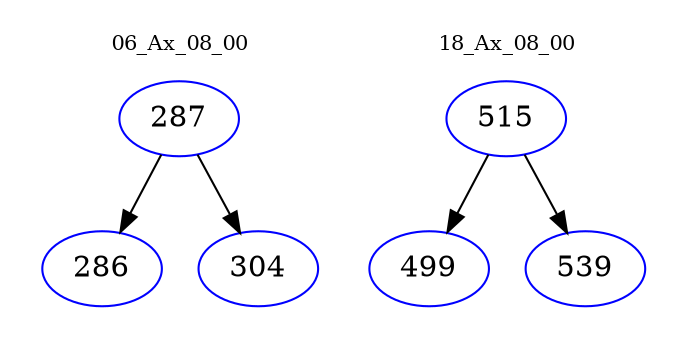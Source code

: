 digraph{
subgraph cluster_0 {
color = white
label = "06_Ax_08_00";
fontsize=10;
T0_287 [label="287", color="blue"]
T0_287 -> T0_286 [color="black"]
T0_286 [label="286", color="blue"]
T0_287 -> T0_304 [color="black"]
T0_304 [label="304", color="blue"]
}
subgraph cluster_1 {
color = white
label = "18_Ax_08_00";
fontsize=10;
T1_515 [label="515", color="blue"]
T1_515 -> T1_499 [color="black"]
T1_499 [label="499", color="blue"]
T1_515 -> T1_539 [color="black"]
T1_539 [label="539", color="blue"]
}
}
